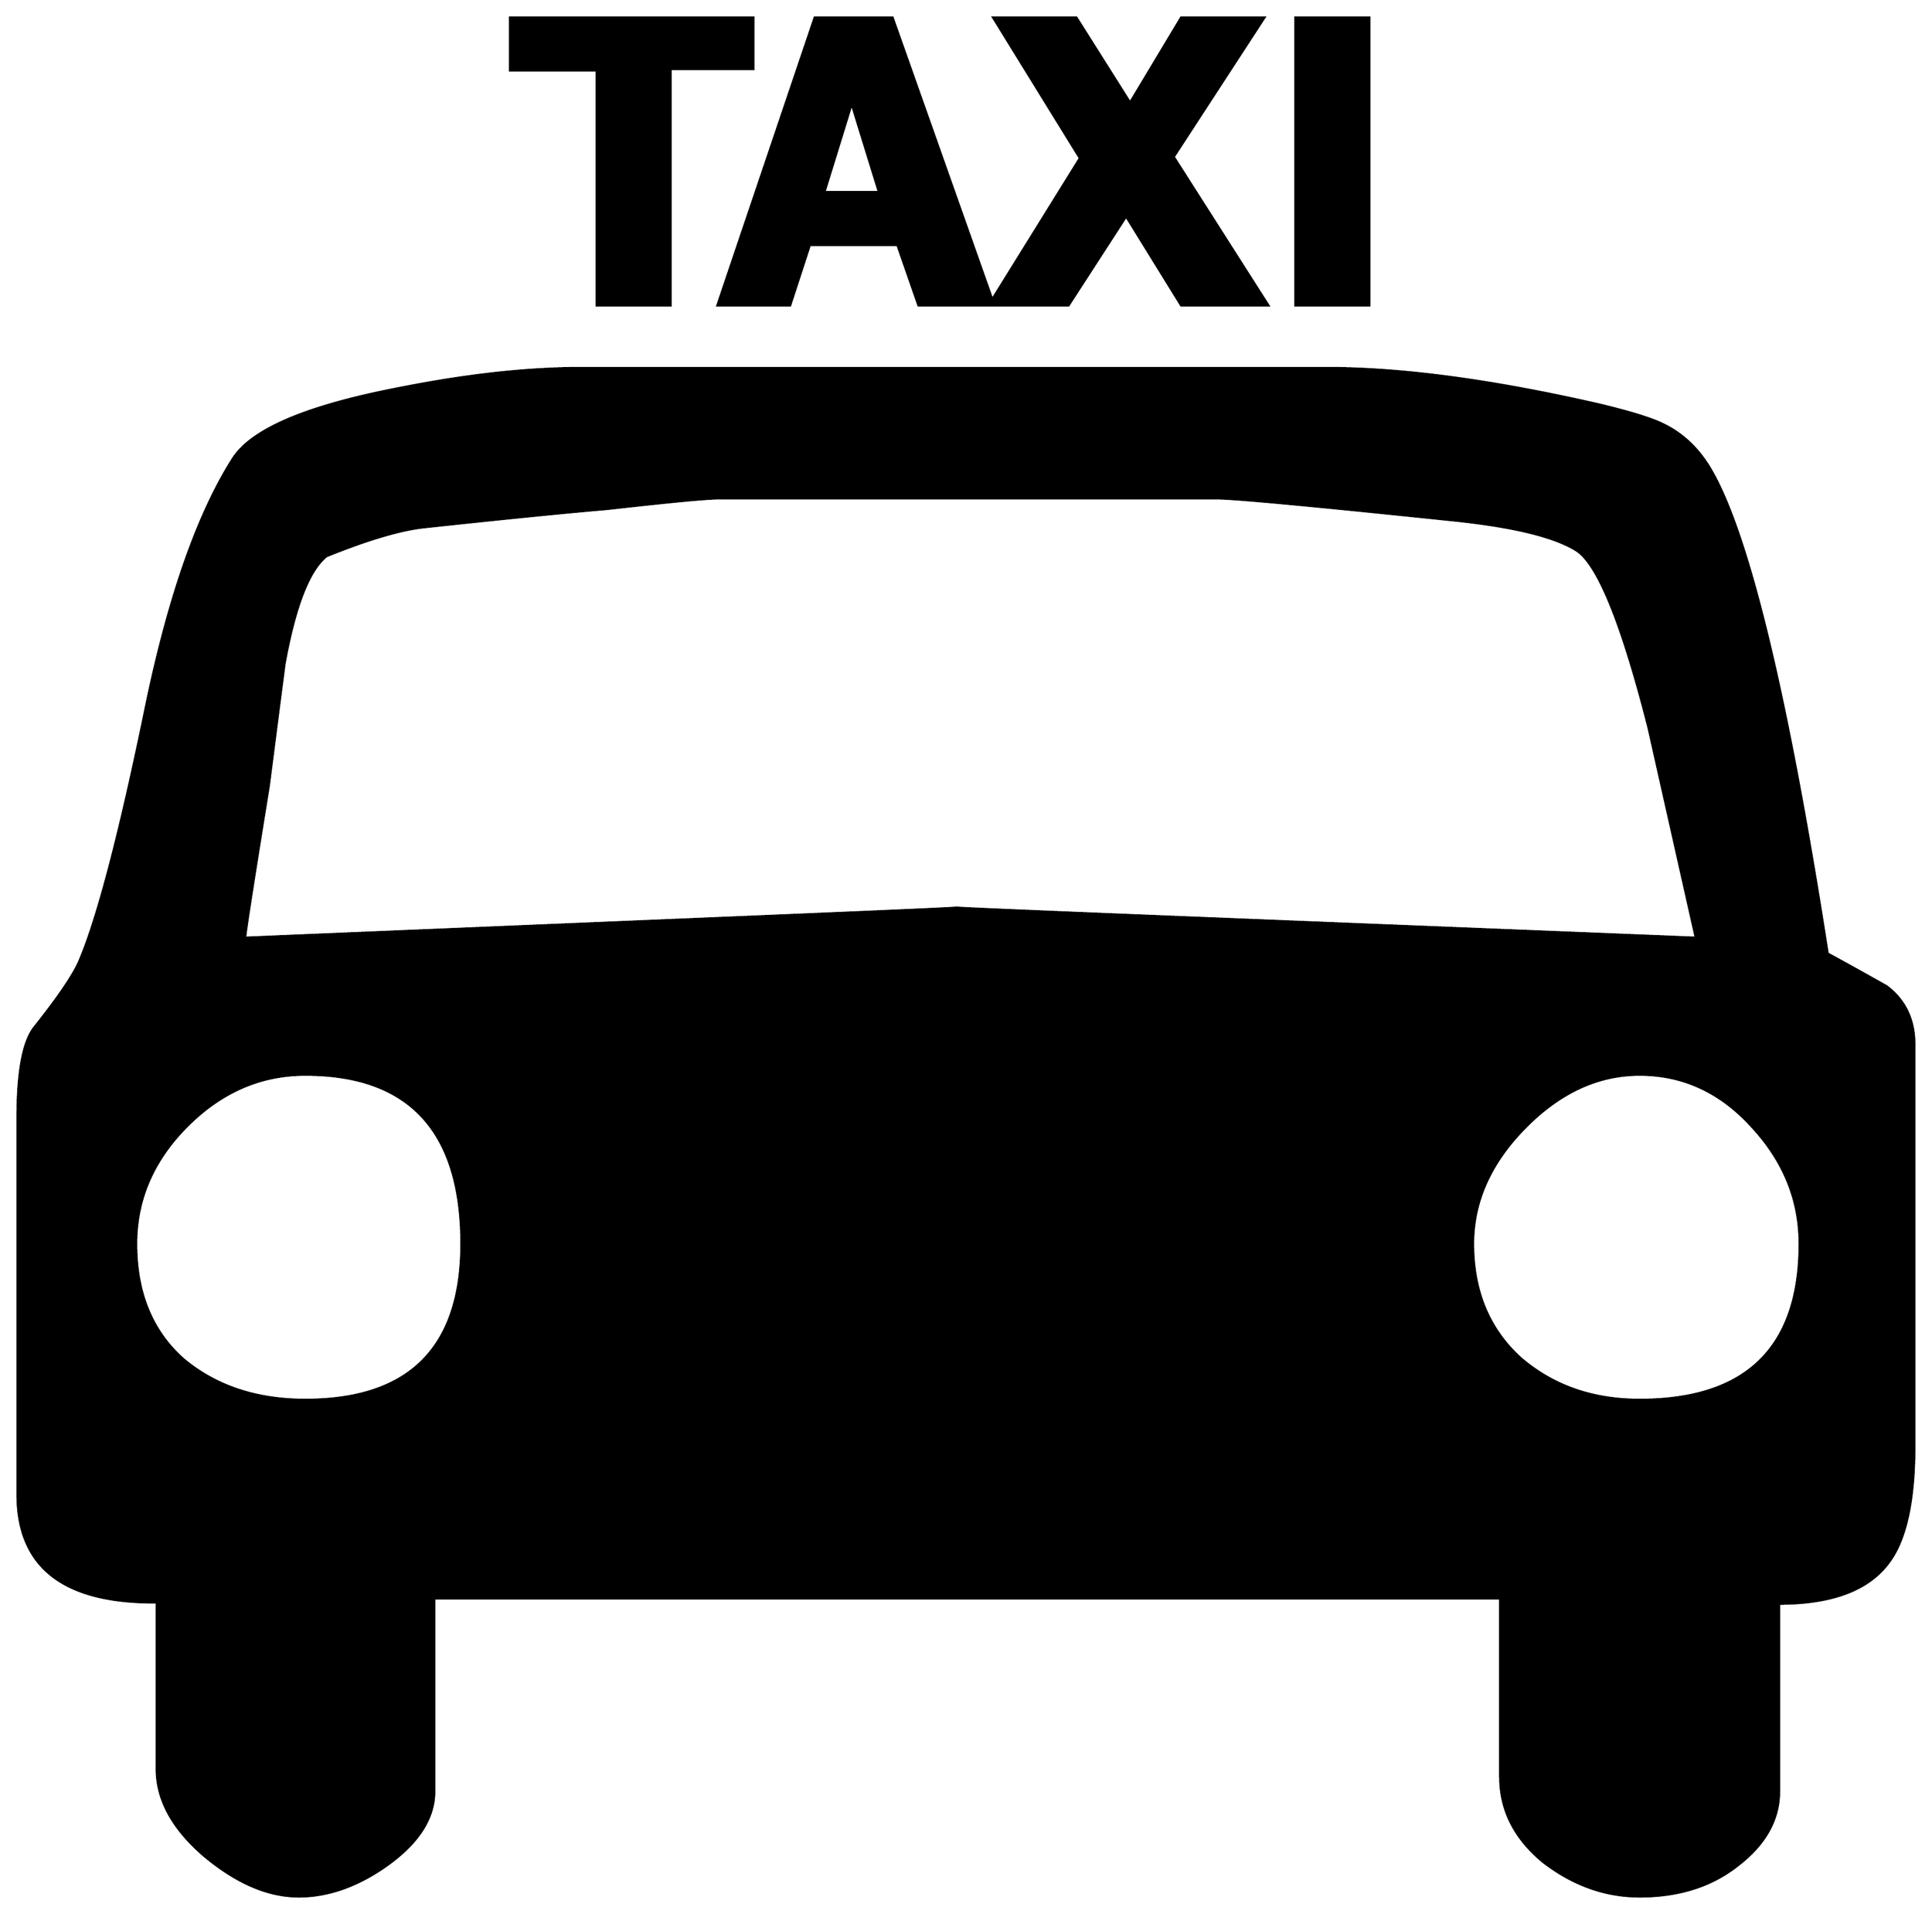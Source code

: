 


\begin{tikzpicture}[y=0.80pt, x=0.80pt, yscale=-1.0, xscale=1.0, inner sep=0pt, outer sep=0pt]
\begin{scope}[shift={(100.0,1839.0)},nonzero rule]
  \path[draw=.,fill=.,line width=1.600pt] (1111.0,-1212.0) --
    (1055.0,-1212.0) -- (1055.0,-1431.0) -- (1111.0,-1431.0) --
    (1111.0,-1212.0) -- cycle(1034.0,-1212.0) -- (968.0,-1212.0)
    -- (926.0,-1280.0) -- (882.0,-1212.0) -- (768.0,-1212.0) --
    (752.0,-1258.0) -- (685.0,-1258.0) -- (670.0,-1212.0) --
    (615.0,-1212.0) -- (689.0,-1431.0) -- (748.0,-1431.0) --
    (824.0,-1216.0) -- (891.0,-1324.0) -- (825.0,-1431.0) --
    (888.0,-1431.0) -- (929.0,-1366.0) -- (968.0,-1431.0) --
    (1031.0,-1431.0) -- (962.0,-1325.0) -- (1034.0,-1212.0) --
    cycle(642.0,-1392.0) -- (579.0,-1392.0) -- (579.0,-1212.0)
    -- (523.0,-1212.0) -- (523.0,-1391.0) -- (457.0,-1391.0) --
    (457.0,-1431.0) -- (642.0,-1431.0) -- (642.0,-1392.0) --
    cycle(1526.0,-343.0) .. controls (1526.0,-301.667) and
    (1519.667,-272.333) .. (1507.0,-255.0) .. controls
    (1491.667,-233.667) and (1463.667,-223.0) .. (1423.0,-223.0) --
    (1423.0,-80.0) .. controls (1423.0,-58.667) and (1412.667,-40.0)
    .. (1392.0,-24.0) .. controls (1372.0,-8.0) and (1347.0,0.0)
    .. (1317.0,0.0) .. controls (1291.0,0.0) and (1266.667,-8.667)
    .. (1244.0,-26.0) .. controls (1222.0,-44.0) and
    (1211.0,-65.667) .. (1211.0,-91.0) -- (1211.0,-227.0) --
    (399.0,-227.0) -- (399.0,-80.0) .. controls (399.0,-59.333)
    and (386.667,-40.333) .. (362.0,-23.0) .. controls (340.0,-7.667)
    and (318.0,-0.0) .. (296.0,0.0) .. controls (272.667,0.0) and
    (248.667,-10.333) .. (224.0,-31.0) .. controls (200.0,-51.667) and
    (188.0,-73.667) .. (188.0,-97.0) -- (188.0,-224.0) .. controls
    (117.333,-223.333) and (82.0,-250.667) .. (82.0,-306.0) --
    (82.0,-593.0) .. controls (82.0,-628.333) and (86.333,-651.333) ..
    (95.0,-662.0) .. controls (113.0,-684.667) and (124.333,-701.333)
    .. (129.0,-712.0) .. controls (143.0,-744.667) and
    (160.0,-809.667) .. (180.0,-907.0) .. controls (197.333,-990.333)
    and (219.333,-1053.0) .. (246.0,-1095.0) .. controls
    (260.0,-1117.0) and (301.0,-1134.667) .. (369.0,-1148.0) ..
    controls (421.667,-1158.667) and (469.0,-1164.0) ..
    (511.0,-1164.0) -- (1079.0,-1164.0) .. controls
    (1136.333,-1164.0) and (1205.667,-1154.667) .. (1287.0,-1136.0) ..
    controls (1309.0,-1130.667) and (1324.333,-1126.0) ..
    (1333.0,-1122.0) .. controls (1347.667,-1115.333) and
    (1359.667,-1104.667) .. (1369.0,-1090.0) .. controls
    (1398.333,-1043.333) and (1428.667,-919.333) .. (1460.0,-718.0) ..
    controls (1474.667,-710.0) and (1489.667,-701.667) ..
    (1505.0,-693.0) .. controls (1519.0,-682.333) and
    (1526.0,-667.667) .. (1526.0,-649.0) -- (1526.0,-343.0) --
    cycle(738.0,-1298.0) -- (717.0,-1366.0) -- (696.0,-1298.0)
    -- (738.0,-1298.0) -- cycle(1439.0,-497.0) .. controls
    (1439.0,-530.333) and (1427.0,-560.0) .. (1403.0,-586.0) ..
    controls (1379.0,-612.667) and (1350.333,-626.0) ..
    (1317.0,-626.0) .. controls (1285.0,-626.0) and
    (1255.667,-612.333) .. (1229.0,-585.0) .. controls
    (1203.0,-558.333) and (1190.0,-529.0) .. (1190.0,-497.0) ..
    controls (1190.0,-461.0) and (1202.0,-432.0) ..
    (1226.0,-410.0) .. controls (1250.667,-388.667) and
    (1281.0,-378.0) .. (1317.0,-378.0) .. controls
    (1398.333,-378.0) and (1439.0,-417.667) .. (1439.0,-497.0) --
    cycle(1360.0,-730.0) .. controls (1348.0,-783.333) and
    (1336.0,-836.667) .. (1324.0,-890.0) .. controls
    (1303.333,-971.333) and (1284.667,-1016.667) .. (1268.0,-1026.0) ..
    controls (1251.333,-1036.0) and (1221.333,-1043.333) ..
    (1178.0,-1048.0) .. controls (1069.333,-1059.333) and
    (1008.667,-1065.0) .. (996.0,-1065.0) -- (615.0,-1065.0) ..
    controls (606.333,-1065.0) and (578.333,-1062.333) ..
    (531.0,-1057.0) .. controls (499.667,-1054.333) and
    (453.0,-1049.667) .. (391.0,-1043.0) .. controls
    (373.0,-1041.0) and (348.333,-1033.667) .. (317.0,-1021.0) ..
    controls (303.667,-1010.333) and (293.0,-983.0) ..
    (285.0,-939.0) .. controls (281.0,-908.333) and (277.0,-877.333)
    .. (273.0,-846.0) .. controls (261.0,-772.0) and
    (255.0,-733.333) .. (255.0,-730.0) -- (616.0,-745.0) ..
    controls (744.667,-750.333) and (805.0,-753.0) .. (797.0,-753.0)
    .. controls (789.0,-753.0) and (851.667,-750.333) ..
    (985.0,-745.0) -- (1360.0,-730.0) -- cycle(420.0,-497.0) ..
    controls (420.0,-583.0) and (380.333,-626.0) .. (301.0,-626.0)
    .. controls (267.0,-626.0) and (237.0,-613.0) ..
    (211.0,-587.0) .. controls (185.0,-561.0) and (172.0,-531.0)
    .. (172.0,-497.0) .. controls (172.0,-459.667) and
    (184.0,-430.333) .. (208.0,-409.0) .. controls (232.667,-388.333)
    and (263.667,-378.0) .. (301.0,-378.0) .. controls
    (380.333,-378.0) and (420.0,-417.667) .. (420.0,-497.0) --
    cycle;
\end{scope}

\end{tikzpicture}

